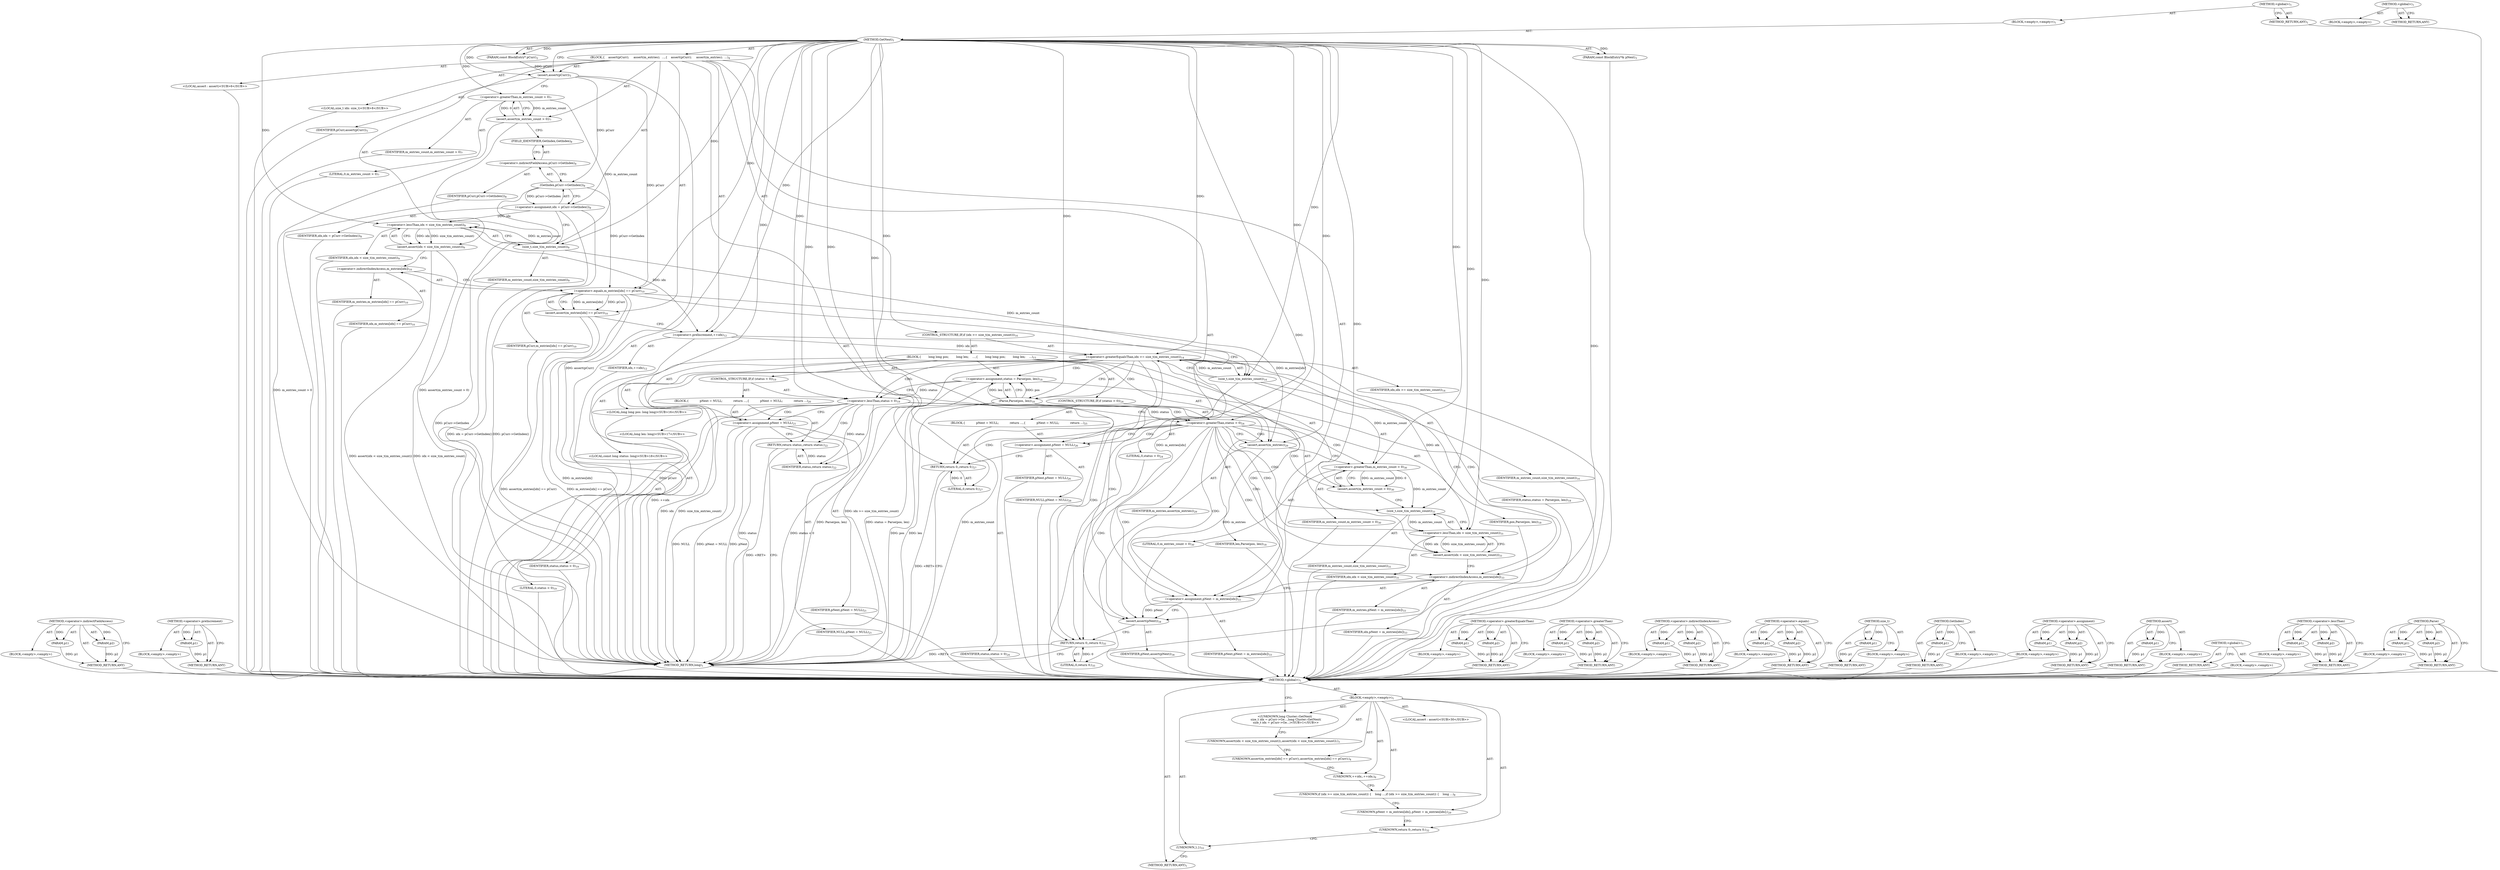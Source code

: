 digraph "&lt;global&gt;" {
vulnerable_138 [label=<(METHOD,&lt;operator&gt;.indirectFieldAccess)>];
vulnerable_139 [label=<(PARAM,p1)>];
vulnerable_140 [label=<(PARAM,p2)>];
vulnerable_141 [label=<(BLOCK,&lt;empty&gt;,&lt;empty&gt;)>];
vulnerable_142 [label=<(METHOD_RETURN,ANY)>];
vulnerable_162 [label=<(METHOD,&lt;operator&gt;.preIncrement)>];
vulnerable_163 [label=<(PARAM,p1)>];
vulnerable_164 [label=<(BLOCK,&lt;empty&gt;,&lt;empty&gt;)>];
vulnerable_165 [label=<(METHOD_RETURN,ANY)>];
vulnerable_6 [label=<(METHOD,&lt;global&gt;)<SUB>1</SUB>>];
vulnerable_7 [label=<(BLOCK,&lt;empty&gt;,&lt;empty&gt;)<SUB>1</SUB>>];
vulnerable_8 [label=<(METHOD,GetNext)<SUB>1</SUB>>];
vulnerable_9 [label=<(PARAM,const BlockEntry* pCurr)<SUB>2</SUB>>];
vulnerable_10 [label=<(PARAM,const BlockEntry*&amp; pNext)<SUB>3</SUB>>];
vulnerable_11 [label=<(BLOCK,{
    assert(pCurr);
     assert(m_entries);
  ...,{
    assert(pCurr);
     assert(m_entries);
  ...)<SUB>4</SUB>>];
vulnerable_12 [label=<(assert,assert(pCurr))<SUB>5</SUB>>];
vulnerable_13 [label=<(IDENTIFIER,pCurr,assert(pCurr))<SUB>5</SUB>>];
vulnerable_14 [label="<(LOCAL,assert : assert)<SUB>6</SUB>>"];
vulnerable_15 [label=<(assert,assert(m_entries_count &gt; 0))<SUB>7</SUB>>];
vulnerable_16 [label=<(&lt;operator&gt;.greaterThan,m_entries_count &gt; 0)<SUB>7</SUB>>];
vulnerable_17 [label=<(IDENTIFIER,m_entries_count,m_entries_count &gt; 0)<SUB>7</SUB>>];
vulnerable_18 [label=<(LITERAL,0,m_entries_count &gt; 0)<SUB>7</SUB>>];
vulnerable_19 [label="<(LOCAL,size_t idx: size_t)<SUB>8</SUB>>"];
vulnerable_20 [label=<(&lt;operator&gt;.assignment,idx = pCurr-&gt;GetIndex())<SUB>8</SUB>>];
vulnerable_21 [label=<(IDENTIFIER,idx,idx = pCurr-&gt;GetIndex())<SUB>8</SUB>>];
vulnerable_22 [label=<(GetIndex,pCurr-&gt;GetIndex())<SUB>8</SUB>>];
vulnerable_23 [label=<(&lt;operator&gt;.indirectFieldAccess,pCurr-&gt;GetIndex)<SUB>8</SUB>>];
vulnerable_24 [label=<(IDENTIFIER,pCurr,pCurr-&gt;GetIndex())<SUB>8</SUB>>];
vulnerable_25 [label=<(FIELD_IDENTIFIER,GetIndex,GetIndex)<SUB>8</SUB>>];
vulnerable_26 [label=<(assert,assert(idx &lt; size_t(m_entries_count)))<SUB>9</SUB>>];
vulnerable_27 [label=<(&lt;operator&gt;.lessThan,idx &lt; size_t(m_entries_count))<SUB>9</SUB>>];
vulnerable_28 [label=<(IDENTIFIER,idx,idx &lt; size_t(m_entries_count))<SUB>9</SUB>>];
vulnerable_29 [label=<(size_t,size_t(m_entries_count))<SUB>9</SUB>>];
vulnerable_30 [label=<(IDENTIFIER,m_entries_count,size_t(m_entries_count))<SUB>9</SUB>>];
vulnerable_31 [label=<(assert,assert(m_entries[idx] == pCurr))<SUB>10</SUB>>];
vulnerable_32 [label=<(&lt;operator&gt;.equals,m_entries[idx] == pCurr)<SUB>10</SUB>>];
vulnerable_33 [label=<(&lt;operator&gt;.indirectIndexAccess,m_entries[idx])<SUB>10</SUB>>];
vulnerable_34 [label=<(IDENTIFIER,m_entries,m_entries[idx] == pCurr)<SUB>10</SUB>>];
vulnerable_35 [label=<(IDENTIFIER,idx,m_entries[idx] == pCurr)<SUB>10</SUB>>];
vulnerable_36 [label=<(IDENTIFIER,pCurr,m_entries[idx] == pCurr)<SUB>10</SUB>>];
vulnerable_37 [label=<(&lt;operator&gt;.preIncrement,++idx)<SUB>12</SUB>>];
vulnerable_38 [label=<(IDENTIFIER,idx,++idx)<SUB>12</SUB>>];
vulnerable_39 [label=<(CONTROL_STRUCTURE,IF,if (idx &gt;= size_t(m_entries_count)))<SUB>14</SUB>>];
vulnerable_40 [label=<(&lt;operator&gt;.greaterEqualsThan,idx &gt;= size_t(m_entries_count))<SUB>14</SUB>>];
vulnerable_41 [label=<(IDENTIFIER,idx,idx &gt;= size_t(m_entries_count))<SUB>14</SUB>>];
vulnerable_42 [label=<(size_t,size_t(m_entries_count))<SUB>14</SUB>>];
vulnerable_43 [label=<(IDENTIFIER,m_entries_count,size_t(m_entries_count))<SUB>14</SUB>>];
vulnerable_44 [label=<(BLOCK,{
        long long pos;
        long len;
    ...,{
        long long pos;
        long len;
    ...)<SUB>15</SUB>>];
vulnerable_45 [label="<(LOCAL,long long pos: long long)<SUB>16</SUB>>"];
vulnerable_46 [label="<(LOCAL,long len: long)<SUB>17</SUB>>"];
vulnerable_47 [label="<(LOCAL,const long status: long)<SUB>18</SUB>>"];
vulnerable_48 [label=<(&lt;operator&gt;.assignment,status = Parse(pos, len))<SUB>18</SUB>>];
vulnerable_49 [label=<(IDENTIFIER,status,status = Parse(pos, len))<SUB>18</SUB>>];
vulnerable_50 [label=<(Parse,Parse(pos, len))<SUB>18</SUB>>];
vulnerable_51 [label=<(IDENTIFIER,pos,Parse(pos, len))<SUB>18</SUB>>];
vulnerable_52 [label=<(IDENTIFIER,len,Parse(pos, len))<SUB>18</SUB>>];
vulnerable_53 [label=<(CONTROL_STRUCTURE,IF,if (status &lt; 0))<SUB>19</SUB>>];
vulnerable_54 [label=<(&lt;operator&gt;.lessThan,status &lt; 0)<SUB>19</SUB>>];
vulnerable_55 [label=<(IDENTIFIER,status,status &lt; 0)<SUB>19</SUB>>];
vulnerable_56 [label=<(LITERAL,0,status &lt; 0)<SUB>19</SUB>>];
vulnerable_57 [label=<(BLOCK,{
            pNext = NULL;
            return ...,{
            pNext = NULL;
            return ...)<SUB>20</SUB>>];
vulnerable_58 [label=<(&lt;operator&gt;.assignment,pNext = NULL)<SUB>21</SUB>>];
vulnerable_59 [label=<(IDENTIFIER,pNext,pNext = NULL)<SUB>21</SUB>>];
vulnerable_60 [label=<(IDENTIFIER,NULL,pNext = NULL)<SUB>21</SUB>>];
vulnerable_61 [label=<(RETURN,return status;,return status;)<SUB>22</SUB>>];
vulnerable_62 [label=<(IDENTIFIER,status,return status;)<SUB>22</SUB>>];
vulnerable_63 [label=<(CONTROL_STRUCTURE,IF,if (status &gt; 0))<SUB>24</SUB>>];
vulnerable_64 [label=<(&lt;operator&gt;.greaterThan,status &gt; 0)<SUB>24</SUB>>];
vulnerable_65 [label=<(IDENTIFIER,status,status &gt; 0)<SUB>24</SUB>>];
vulnerable_66 [label=<(LITERAL,0,status &gt; 0)<SUB>24</SUB>>];
vulnerable_67 [label=<(BLOCK,{
            pNext = NULL;
            return ...,{
            pNext = NULL;
            return ...)<SUB>25</SUB>>];
vulnerable_68 [label=<(&lt;operator&gt;.assignment,pNext = NULL)<SUB>26</SUB>>];
vulnerable_69 [label=<(IDENTIFIER,pNext,pNext = NULL)<SUB>26</SUB>>];
vulnerable_70 [label=<(IDENTIFIER,NULL,pNext = NULL)<SUB>26</SUB>>];
vulnerable_71 [label=<(RETURN,return 0;,return 0;)<SUB>27</SUB>>];
vulnerable_72 [label=<(LITERAL,0,return 0;)<SUB>27</SUB>>];
vulnerable_73 [label=<(assert,assert(m_entries))<SUB>29</SUB>>];
vulnerable_74 [label=<(IDENTIFIER,m_entries,assert(m_entries))<SUB>29</SUB>>];
vulnerable_75 [label=<(assert,assert(m_entries_count &gt; 0))<SUB>30</SUB>>];
vulnerable_76 [label=<(&lt;operator&gt;.greaterThan,m_entries_count &gt; 0)<SUB>30</SUB>>];
vulnerable_77 [label=<(IDENTIFIER,m_entries_count,m_entries_count &gt; 0)<SUB>30</SUB>>];
vulnerable_78 [label=<(LITERAL,0,m_entries_count &gt; 0)<SUB>30</SUB>>];
vulnerable_79 [label=<(assert,assert(idx &lt; size_t(m_entries_count)))<SUB>31</SUB>>];
vulnerable_80 [label=<(&lt;operator&gt;.lessThan,idx &lt; size_t(m_entries_count))<SUB>31</SUB>>];
vulnerable_81 [label=<(IDENTIFIER,idx,idx &lt; size_t(m_entries_count))<SUB>31</SUB>>];
vulnerable_82 [label=<(size_t,size_t(m_entries_count))<SUB>31</SUB>>];
vulnerable_83 [label=<(IDENTIFIER,m_entries_count,size_t(m_entries_count))<SUB>31</SUB>>];
vulnerable_84 [label=<(&lt;operator&gt;.assignment,pNext = m_entries[idx])<SUB>33</SUB>>];
vulnerable_85 [label=<(IDENTIFIER,pNext,pNext = m_entries[idx])<SUB>33</SUB>>];
vulnerable_86 [label=<(&lt;operator&gt;.indirectIndexAccess,m_entries[idx])<SUB>33</SUB>>];
vulnerable_87 [label=<(IDENTIFIER,m_entries,pNext = m_entries[idx])<SUB>33</SUB>>];
vulnerable_88 [label=<(IDENTIFIER,idx,pNext = m_entries[idx])<SUB>33</SUB>>];
vulnerable_89 [label=<(assert,assert(pNext))<SUB>34</SUB>>];
vulnerable_90 [label=<(IDENTIFIER,pNext,assert(pNext))<SUB>34</SUB>>];
vulnerable_91 [label=<(RETURN,return 0;,return 0;)<SUB>35</SUB>>];
vulnerable_92 [label=<(LITERAL,0,return 0;)<SUB>35</SUB>>];
vulnerable_93 [label=<(METHOD_RETURN,long)<SUB>1</SUB>>];
vulnerable_95 [label=<(METHOD_RETURN,ANY)<SUB>1</SUB>>];
vulnerable_166 [label=<(METHOD,&lt;operator&gt;.greaterEqualsThan)>];
vulnerable_167 [label=<(PARAM,p1)>];
vulnerable_168 [label=<(PARAM,p2)>];
vulnerable_169 [label=<(BLOCK,&lt;empty&gt;,&lt;empty&gt;)>];
vulnerable_170 [label=<(METHOD_RETURN,ANY)>];
vulnerable_124 [label=<(METHOD,&lt;operator&gt;.greaterThan)>];
vulnerable_125 [label=<(PARAM,p1)>];
vulnerable_126 [label=<(PARAM,p2)>];
vulnerable_127 [label=<(BLOCK,&lt;empty&gt;,&lt;empty&gt;)>];
vulnerable_128 [label=<(METHOD_RETURN,ANY)>];
vulnerable_157 [label=<(METHOD,&lt;operator&gt;.indirectIndexAccess)>];
vulnerable_158 [label=<(PARAM,p1)>];
vulnerable_159 [label=<(PARAM,p2)>];
vulnerable_160 [label=<(BLOCK,&lt;empty&gt;,&lt;empty&gt;)>];
vulnerable_161 [label=<(METHOD_RETURN,ANY)>];
vulnerable_152 [label=<(METHOD,&lt;operator&gt;.equals)>];
vulnerable_153 [label=<(PARAM,p1)>];
vulnerable_154 [label=<(PARAM,p2)>];
vulnerable_155 [label=<(BLOCK,&lt;empty&gt;,&lt;empty&gt;)>];
vulnerable_156 [label=<(METHOD_RETURN,ANY)>];
vulnerable_148 [label=<(METHOD,size_t)>];
vulnerable_149 [label=<(PARAM,p1)>];
vulnerable_150 [label=<(BLOCK,&lt;empty&gt;,&lt;empty&gt;)>];
vulnerable_151 [label=<(METHOD_RETURN,ANY)>];
vulnerable_134 [label=<(METHOD,GetIndex)>];
vulnerable_135 [label=<(PARAM,p1)>];
vulnerable_136 [label=<(BLOCK,&lt;empty&gt;,&lt;empty&gt;)>];
vulnerable_137 [label=<(METHOD_RETURN,ANY)>];
vulnerable_129 [label=<(METHOD,&lt;operator&gt;.assignment)>];
vulnerable_130 [label=<(PARAM,p1)>];
vulnerable_131 [label=<(PARAM,p2)>];
vulnerable_132 [label=<(BLOCK,&lt;empty&gt;,&lt;empty&gt;)>];
vulnerable_133 [label=<(METHOD_RETURN,ANY)>];
vulnerable_120 [label=<(METHOD,assert)>];
vulnerable_121 [label=<(PARAM,p1)>];
vulnerable_122 [label=<(BLOCK,&lt;empty&gt;,&lt;empty&gt;)>];
vulnerable_123 [label=<(METHOD_RETURN,ANY)>];
vulnerable_114 [label=<(METHOD,&lt;global&gt;)<SUB>1</SUB>>];
vulnerable_115 [label=<(BLOCK,&lt;empty&gt;,&lt;empty&gt;)>];
vulnerable_116 [label=<(METHOD_RETURN,ANY)>];
vulnerable_143 [label=<(METHOD,&lt;operator&gt;.lessThan)>];
vulnerable_144 [label=<(PARAM,p1)>];
vulnerable_145 [label=<(PARAM,p2)>];
vulnerable_146 [label=<(BLOCK,&lt;empty&gt;,&lt;empty&gt;)>];
vulnerable_147 [label=<(METHOD_RETURN,ANY)>];
vulnerable_171 [label=<(METHOD,Parse)>];
vulnerable_172 [label=<(PARAM,p1)>];
vulnerable_173 [label=<(PARAM,p2)>];
vulnerable_174 [label=<(BLOCK,&lt;empty&gt;,&lt;empty&gt;)>];
vulnerable_175 [label=<(METHOD_RETURN,ANY)>];
fixed_6 [label=<(METHOD,&lt;global&gt;)<SUB>1</SUB>>];
fixed_7 [label=<(BLOCK,&lt;empty&gt;,&lt;empty&gt;)<SUB>1</SUB>>];
fixed_8 [label="<(UNKNOWN,long Cluster::GetNext(
  size_t idx = pCurr-&gt;Ge...,long Cluster::GetNext(
  size_t idx = pCurr-&gt;Ge...)<SUB>1</SUB>>"];
fixed_9 [label=<(UNKNOWN,assert(idx &lt; size_t(m_entries_count));,assert(idx &lt; size_t(m_entries_count));)<SUB>3</SUB>>];
fixed_10 [label=<(UNKNOWN,assert(m_entries[idx] == pCurr);,assert(m_entries[idx] == pCurr);)<SUB>4</SUB>>];
fixed_11 [label=<(UNKNOWN,++idx;,++idx;)<SUB>6</SUB>>];
fixed_12 [label=<(UNKNOWN,if (idx &gt;= size_t(m_entries_count)) {
    long ...,if (idx &gt;= size_t(m_entries_count)) {
    long ...)<SUB>8</SUB>>];
fixed_13 [label=<(UNKNOWN,pNext = m_entries[idx];,pNext = m_entries[idx];)<SUB>29</SUB>>];
fixed_14 [label="<(LOCAL,assert : assert)<SUB>30</SUB>>"];
fixed_15 [label=<(UNKNOWN,return 0;,return 0;)<SUB>32</SUB>>];
fixed_16 [label=<(UNKNOWN,},})<SUB>33</SUB>>];
fixed_17 [label=<(METHOD_RETURN,ANY)<SUB>1</SUB>>];
fixed_24 [label=<(METHOD,&lt;global&gt;)<SUB>1</SUB>>];
fixed_25 [label=<(BLOCK,&lt;empty&gt;,&lt;empty&gt;)>];
fixed_26 [label=<(METHOD_RETURN,ANY)>];
vulnerable_138 -> vulnerable_139  [key=0, label="AST: "];
vulnerable_138 -> vulnerable_139  [key=1, label="DDG: "];
vulnerable_138 -> vulnerable_141  [key=0, label="AST: "];
vulnerable_138 -> vulnerable_140  [key=0, label="AST: "];
vulnerable_138 -> vulnerable_140  [key=1, label="DDG: "];
vulnerable_138 -> vulnerable_142  [key=0, label="AST: "];
vulnerable_138 -> vulnerable_142  [key=1, label="CFG: "];
vulnerable_139 -> vulnerable_142  [key=0, label="DDG: p1"];
vulnerable_140 -> vulnerable_142  [key=0, label="DDG: p2"];
vulnerable_141 -> fixed_6  [key=0];
vulnerable_142 -> fixed_6  [key=0];
vulnerable_162 -> vulnerable_163  [key=0, label="AST: "];
vulnerable_162 -> vulnerable_163  [key=1, label="DDG: "];
vulnerable_162 -> vulnerable_164  [key=0, label="AST: "];
vulnerable_162 -> vulnerable_165  [key=0, label="AST: "];
vulnerable_162 -> vulnerable_165  [key=1, label="CFG: "];
vulnerable_163 -> vulnerable_165  [key=0, label="DDG: p1"];
vulnerable_164 -> fixed_6  [key=0];
vulnerable_165 -> fixed_6  [key=0];
vulnerable_6 -> vulnerable_7  [key=0, label="AST: "];
vulnerable_6 -> vulnerable_95  [key=0, label="AST: "];
vulnerable_6 -> vulnerable_95  [key=1, label="CFG: "];
vulnerable_7 -> vulnerable_8  [key=0, label="AST: "];
vulnerable_8 -> vulnerable_9  [key=0, label="AST: "];
vulnerable_8 -> vulnerable_9  [key=1, label="DDG: "];
vulnerable_8 -> vulnerable_10  [key=0, label="AST: "];
vulnerable_8 -> vulnerable_10  [key=1, label="DDG: "];
vulnerable_8 -> vulnerable_11  [key=0, label="AST: "];
vulnerable_8 -> vulnerable_93  [key=0, label="AST: "];
vulnerable_8 -> vulnerable_12  [key=0, label="CFG: "];
vulnerable_8 -> vulnerable_12  [key=1, label="DDG: "];
vulnerable_8 -> vulnerable_91  [key=0, label="DDG: "];
vulnerable_8 -> vulnerable_37  [key=0, label="DDG: "];
vulnerable_8 -> vulnerable_89  [key=0, label="DDG: "];
vulnerable_8 -> vulnerable_92  [key=0, label="DDG: "];
vulnerable_8 -> vulnerable_16  [key=0, label="DDG: "];
vulnerable_8 -> vulnerable_27  [key=0, label="DDG: "];
vulnerable_8 -> vulnerable_32  [key=0, label="DDG: "];
vulnerable_8 -> vulnerable_40  [key=0, label="DDG: "];
vulnerable_8 -> vulnerable_29  [key=0, label="DDG: "];
vulnerable_8 -> vulnerable_42  [key=0, label="DDG: "];
vulnerable_8 -> vulnerable_73  [key=0, label="DDG: "];
vulnerable_8 -> vulnerable_50  [key=0, label="DDG: "];
vulnerable_8 -> vulnerable_54  [key=0, label="DDG: "];
vulnerable_8 -> vulnerable_58  [key=0, label="DDG: "];
vulnerable_8 -> vulnerable_64  [key=0, label="DDG: "];
vulnerable_8 -> vulnerable_68  [key=0, label="DDG: "];
vulnerable_8 -> vulnerable_71  [key=0, label="DDG: "];
vulnerable_8 -> vulnerable_76  [key=0, label="DDG: "];
vulnerable_8 -> vulnerable_80  [key=0, label="DDG: "];
vulnerable_8 -> vulnerable_62  [key=0, label="DDG: "];
vulnerable_8 -> vulnerable_72  [key=0, label="DDG: "];
vulnerable_8 -> vulnerable_82  [key=0, label="DDG: "];
vulnerable_9 -> vulnerable_12  [key=0, label="DDG: pCurr"];
vulnerable_10 -> fixed_6  [key=0];
vulnerable_11 -> vulnerable_12  [key=0, label="AST: "];
vulnerable_11 -> vulnerable_14  [key=0, label="AST: "];
vulnerable_11 -> vulnerable_15  [key=0, label="AST: "];
vulnerable_11 -> vulnerable_19  [key=0, label="AST: "];
vulnerable_11 -> vulnerable_20  [key=0, label="AST: "];
vulnerable_11 -> vulnerable_26  [key=0, label="AST: "];
vulnerable_11 -> vulnerable_31  [key=0, label="AST: "];
vulnerable_11 -> vulnerable_37  [key=0, label="AST: "];
vulnerable_11 -> vulnerable_39  [key=0, label="AST: "];
vulnerable_11 -> vulnerable_84  [key=0, label="AST: "];
vulnerable_11 -> vulnerable_89  [key=0, label="AST: "];
vulnerable_11 -> vulnerable_91  [key=0, label="AST: "];
vulnerable_12 -> vulnerable_13  [key=0, label="AST: "];
vulnerable_12 -> vulnerable_16  [key=0, label="CFG: "];
vulnerable_12 -> vulnerable_93  [key=0, label="DDG: assert(pCurr)"];
vulnerable_12 -> vulnerable_22  [key=0, label="DDG: pCurr"];
vulnerable_12 -> vulnerable_32  [key=0, label="DDG: pCurr"];
vulnerable_13 -> fixed_6  [key=0];
vulnerable_14 -> fixed_6  [key=0];
vulnerable_15 -> vulnerable_16  [key=0, label="AST: "];
vulnerable_15 -> vulnerable_25  [key=0, label="CFG: "];
vulnerable_15 -> vulnerable_93  [key=0, label="DDG: m_entries_count &gt; 0"];
vulnerable_15 -> vulnerable_93  [key=1, label="DDG: assert(m_entries_count &gt; 0)"];
vulnerable_16 -> vulnerable_17  [key=0, label="AST: "];
vulnerable_16 -> vulnerable_18  [key=0, label="AST: "];
vulnerable_16 -> vulnerable_15  [key=0, label="CFG: "];
vulnerable_16 -> vulnerable_15  [key=1, label="DDG: m_entries_count"];
vulnerable_16 -> vulnerable_15  [key=2, label="DDG: 0"];
vulnerable_16 -> vulnerable_29  [key=0, label="DDG: m_entries_count"];
vulnerable_17 -> fixed_6  [key=0];
vulnerable_18 -> fixed_6  [key=0];
vulnerable_19 -> fixed_6  [key=0];
vulnerable_20 -> vulnerable_21  [key=0, label="AST: "];
vulnerable_20 -> vulnerable_22  [key=0, label="AST: "];
vulnerable_20 -> vulnerable_29  [key=0, label="CFG: "];
vulnerable_20 -> vulnerable_93  [key=0, label="DDG: pCurr-&gt;GetIndex()"];
vulnerable_20 -> vulnerable_93  [key=1, label="DDG: idx = pCurr-&gt;GetIndex()"];
vulnerable_20 -> vulnerable_27  [key=0, label="DDG: idx"];
vulnerable_21 -> fixed_6  [key=0];
vulnerable_22 -> vulnerable_23  [key=0, label="AST: "];
vulnerable_22 -> vulnerable_20  [key=0, label="CFG: "];
vulnerable_22 -> vulnerable_20  [key=1, label="DDG: pCurr-&gt;GetIndex"];
vulnerable_22 -> vulnerable_93  [key=0, label="DDG: pCurr-&gt;GetIndex"];
vulnerable_22 -> vulnerable_32  [key=0, label="DDG: pCurr-&gt;GetIndex"];
vulnerable_23 -> vulnerable_24  [key=0, label="AST: "];
vulnerable_23 -> vulnerable_25  [key=0, label="AST: "];
vulnerable_23 -> vulnerable_22  [key=0, label="CFG: "];
vulnerable_24 -> fixed_6  [key=0];
vulnerable_25 -> vulnerable_23  [key=0, label="CFG: "];
vulnerable_26 -> vulnerable_27  [key=0, label="AST: "];
vulnerable_26 -> vulnerable_33  [key=0, label="CFG: "];
vulnerable_26 -> vulnerable_93  [key=0, label="DDG: idx &lt; size_t(m_entries_count)"];
vulnerable_26 -> vulnerable_93  [key=1, label="DDG: assert(idx &lt; size_t(m_entries_count))"];
vulnerable_27 -> vulnerable_28  [key=0, label="AST: "];
vulnerable_27 -> vulnerable_29  [key=0, label="AST: "];
vulnerable_27 -> vulnerable_26  [key=0, label="CFG: "];
vulnerable_27 -> vulnerable_26  [key=1, label="DDG: idx"];
vulnerable_27 -> vulnerable_26  [key=2, label="DDG: size_t(m_entries_count)"];
vulnerable_27 -> vulnerable_37  [key=0, label="DDG: idx"];
vulnerable_28 -> fixed_6  [key=0];
vulnerable_29 -> vulnerable_30  [key=0, label="AST: "];
vulnerable_29 -> vulnerable_27  [key=0, label="CFG: "];
vulnerable_29 -> vulnerable_27  [key=1, label="DDG: m_entries_count"];
vulnerable_29 -> vulnerable_42  [key=0, label="DDG: m_entries_count"];
vulnerable_30 -> fixed_6  [key=0];
vulnerable_31 -> vulnerable_32  [key=0, label="AST: "];
vulnerable_31 -> vulnerable_37  [key=0, label="CFG: "];
vulnerable_31 -> vulnerable_93  [key=0, label="DDG: m_entries[idx] == pCurr"];
vulnerable_31 -> vulnerable_93  [key=1, label="DDG: assert(m_entries[idx] == pCurr)"];
vulnerable_32 -> vulnerable_33  [key=0, label="AST: "];
vulnerable_32 -> vulnerable_36  [key=0, label="AST: "];
vulnerable_32 -> vulnerable_31  [key=0, label="CFG: "];
vulnerable_32 -> vulnerable_31  [key=1, label="DDG: m_entries[idx]"];
vulnerable_32 -> vulnerable_31  [key=2, label="DDG: pCurr"];
vulnerable_32 -> vulnerable_93  [key=0, label="DDG: m_entries[idx]"];
vulnerable_32 -> vulnerable_93  [key=1, label="DDG: pCurr"];
vulnerable_32 -> vulnerable_84  [key=0, label="DDG: m_entries[idx]"];
vulnerable_32 -> vulnerable_73  [key=0, label="DDG: m_entries[idx]"];
vulnerable_33 -> vulnerable_34  [key=0, label="AST: "];
vulnerable_33 -> vulnerable_35  [key=0, label="AST: "];
vulnerable_33 -> vulnerable_32  [key=0, label="CFG: "];
vulnerable_34 -> fixed_6  [key=0];
vulnerable_35 -> fixed_6  [key=0];
vulnerable_36 -> fixed_6  [key=0];
vulnerable_37 -> vulnerable_38  [key=0, label="AST: "];
vulnerable_37 -> vulnerable_42  [key=0, label="CFG: "];
vulnerable_37 -> vulnerable_93  [key=0, label="DDG: ++idx"];
vulnerable_37 -> vulnerable_40  [key=0, label="DDG: idx"];
vulnerable_38 -> fixed_6  [key=0];
vulnerable_39 -> vulnerable_40  [key=0, label="AST: "];
vulnerable_39 -> vulnerable_44  [key=0, label="AST: "];
vulnerable_40 -> vulnerable_41  [key=0, label="AST: "];
vulnerable_40 -> vulnerable_42  [key=0, label="AST: "];
vulnerable_40 -> vulnerable_50  [key=0, label="CFG: "];
vulnerable_40 -> vulnerable_50  [key=1, label="CDG: "];
vulnerable_40 -> vulnerable_86  [key=0, label="CFG: "];
vulnerable_40 -> vulnerable_86  [key=1, label="CDG: "];
vulnerable_40 -> vulnerable_93  [key=0, label="DDG: idx"];
vulnerable_40 -> vulnerable_93  [key=1, label="DDG: size_t(m_entries_count)"];
vulnerable_40 -> vulnerable_93  [key=2, label="DDG: idx &gt;= size_t(m_entries_count)"];
vulnerable_40 -> vulnerable_80  [key=0, label="DDG: idx"];
vulnerable_40 -> vulnerable_48  [key=0, label="CDG: "];
vulnerable_40 -> vulnerable_89  [key=0, label="CDG: "];
vulnerable_40 -> vulnerable_84  [key=0, label="CDG: "];
vulnerable_40 -> vulnerable_91  [key=0, label="CDG: "];
vulnerable_40 -> vulnerable_54  [key=0, label="CDG: "];
vulnerable_41 -> fixed_6  [key=0];
vulnerable_42 -> vulnerable_43  [key=0, label="AST: "];
vulnerable_42 -> vulnerable_40  [key=0, label="CFG: "];
vulnerable_42 -> vulnerable_40  [key=1, label="DDG: m_entries_count"];
vulnerable_42 -> vulnerable_93  [key=0, label="DDG: m_entries_count"];
vulnerable_42 -> vulnerable_76  [key=0, label="DDG: m_entries_count"];
vulnerable_43 -> fixed_6  [key=0];
vulnerable_44 -> vulnerable_45  [key=0, label="AST: "];
vulnerable_44 -> vulnerable_46  [key=0, label="AST: "];
vulnerable_44 -> vulnerable_47  [key=0, label="AST: "];
vulnerable_44 -> vulnerable_48  [key=0, label="AST: "];
vulnerable_44 -> vulnerable_53  [key=0, label="AST: "];
vulnerable_44 -> vulnerable_63  [key=0, label="AST: "];
vulnerable_44 -> vulnerable_73  [key=0, label="AST: "];
vulnerable_44 -> vulnerable_75  [key=0, label="AST: "];
vulnerable_44 -> vulnerable_79  [key=0, label="AST: "];
vulnerable_45 -> fixed_6  [key=0];
vulnerable_46 -> fixed_6  [key=0];
vulnerable_47 -> fixed_6  [key=0];
vulnerable_48 -> vulnerable_49  [key=0, label="AST: "];
vulnerable_48 -> vulnerable_50  [key=0, label="AST: "];
vulnerable_48 -> vulnerable_54  [key=0, label="CFG: "];
vulnerable_48 -> vulnerable_54  [key=1, label="DDG: status"];
vulnerable_48 -> vulnerable_93  [key=0, label="DDG: Parse(pos, len)"];
vulnerable_48 -> vulnerable_93  [key=1, label="DDG: status = Parse(pos, len)"];
vulnerable_49 -> fixed_6  [key=0];
vulnerable_50 -> vulnerable_51  [key=0, label="AST: "];
vulnerable_50 -> vulnerable_52  [key=0, label="AST: "];
vulnerable_50 -> vulnerable_48  [key=0, label="CFG: "];
vulnerable_50 -> vulnerable_48  [key=1, label="DDG: pos"];
vulnerable_50 -> vulnerable_48  [key=2, label="DDG: len"];
vulnerable_50 -> vulnerable_93  [key=0, label="DDG: pos"];
vulnerable_50 -> vulnerable_93  [key=1, label="DDG: len"];
vulnerable_51 -> fixed_6  [key=0];
vulnerable_52 -> fixed_6  [key=0];
vulnerable_53 -> vulnerable_54  [key=0, label="AST: "];
vulnerable_53 -> vulnerable_57  [key=0, label="AST: "];
vulnerable_54 -> vulnerable_55  [key=0, label="AST: "];
vulnerable_54 -> vulnerable_56  [key=0, label="AST: "];
vulnerable_54 -> vulnerable_58  [key=0, label="CFG: "];
vulnerable_54 -> vulnerable_58  [key=1, label="CDG: "];
vulnerable_54 -> vulnerable_64  [key=0, label="CFG: "];
vulnerable_54 -> vulnerable_64  [key=1, label="DDG: status"];
vulnerable_54 -> vulnerable_64  [key=2, label="CDG: "];
vulnerable_54 -> vulnerable_93  [key=0, label="DDG: status"];
vulnerable_54 -> vulnerable_93  [key=1, label="DDG: status &lt; 0"];
vulnerable_54 -> vulnerable_62  [key=0, label="DDG: status"];
vulnerable_54 -> vulnerable_61  [key=0, label="CDG: "];
vulnerable_55 -> fixed_6  [key=0];
vulnerable_56 -> fixed_6  [key=0];
vulnerable_57 -> vulnerable_58  [key=0, label="AST: "];
vulnerable_57 -> vulnerable_61  [key=0, label="AST: "];
vulnerable_58 -> vulnerable_59  [key=0, label="AST: "];
vulnerable_58 -> vulnerable_60  [key=0, label="AST: "];
vulnerable_58 -> vulnerable_61  [key=0, label="CFG: "];
vulnerable_58 -> vulnerable_93  [key=0, label="DDG: pNext"];
vulnerable_58 -> vulnerable_93  [key=1, label="DDG: NULL"];
vulnerable_58 -> vulnerable_93  [key=2, label="DDG: pNext = NULL"];
vulnerable_59 -> fixed_6  [key=0];
vulnerable_60 -> fixed_6  [key=0];
vulnerable_61 -> vulnerable_62  [key=0, label="AST: "];
vulnerable_61 -> vulnerable_93  [key=0, label="CFG: "];
vulnerable_61 -> vulnerable_93  [key=1, label="DDG: &lt;RET&gt;"];
vulnerable_62 -> vulnerable_61  [key=0, label="DDG: status"];
vulnerable_63 -> vulnerable_64  [key=0, label="AST: "];
vulnerable_63 -> vulnerable_67  [key=0, label="AST: "];
vulnerable_64 -> vulnerable_65  [key=0, label="AST: "];
vulnerable_64 -> vulnerable_66  [key=0, label="AST: "];
vulnerable_64 -> vulnerable_68  [key=0, label="CFG: "];
vulnerable_64 -> vulnerable_68  [key=1, label="CDG: "];
vulnerable_64 -> vulnerable_73  [key=0, label="CFG: "];
vulnerable_64 -> vulnerable_73  [key=1, label="CDG: "];
vulnerable_64 -> vulnerable_80  [key=0, label="CDG: "];
vulnerable_64 -> vulnerable_89  [key=0, label="CDG: "];
vulnerable_64 -> vulnerable_71  [key=0, label="CDG: "];
vulnerable_64 -> vulnerable_75  [key=0, label="CDG: "];
vulnerable_64 -> vulnerable_84  [key=0, label="CDG: "];
vulnerable_64 -> vulnerable_76  [key=0, label="CDG: "];
vulnerable_64 -> vulnerable_91  [key=0, label="CDG: "];
vulnerable_64 -> vulnerable_82  [key=0, label="CDG: "];
vulnerable_64 -> vulnerable_79  [key=0, label="CDG: "];
vulnerable_64 -> vulnerable_86  [key=0, label="CDG: "];
vulnerable_65 -> fixed_6  [key=0];
vulnerable_66 -> fixed_6  [key=0];
vulnerable_67 -> vulnerable_68  [key=0, label="AST: "];
vulnerable_67 -> vulnerable_71  [key=0, label="AST: "];
vulnerable_68 -> vulnerable_69  [key=0, label="AST: "];
vulnerable_68 -> vulnerable_70  [key=0, label="AST: "];
vulnerable_68 -> vulnerable_71  [key=0, label="CFG: "];
vulnerable_69 -> fixed_6  [key=0];
vulnerable_70 -> fixed_6  [key=0];
vulnerable_71 -> vulnerable_72  [key=0, label="AST: "];
vulnerable_71 -> vulnerable_93  [key=0, label="CFG: "];
vulnerable_71 -> vulnerable_93  [key=1, label="DDG: &lt;RET&gt;"];
vulnerable_72 -> vulnerable_71  [key=0, label="DDG: 0"];
vulnerable_73 -> vulnerable_74  [key=0, label="AST: "];
vulnerable_73 -> vulnerable_76  [key=0, label="CFG: "];
vulnerable_73 -> vulnerable_84  [key=0, label="DDG: m_entries"];
vulnerable_74 -> fixed_6  [key=0];
vulnerable_75 -> vulnerable_76  [key=0, label="AST: "];
vulnerable_75 -> vulnerable_82  [key=0, label="CFG: "];
vulnerable_76 -> vulnerable_77  [key=0, label="AST: "];
vulnerable_76 -> vulnerable_78  [key=0, label="AST: "];
vulnerable_76 -> vulnerable_75  [key=0, label="CFG: "];
vulnerable_76 -> vulnerable_75  [key=1, label="DDG: m_entries_count"];
vulnerable_76 -> vulnerable_75  [key=2, label="DDG: 0"];
vulnerable_76 -> vulnerable_82  [key=0, label="DDG: m_entries_count"];
vulnerable_77 -> fixed_6  [key=0];
vulnerable_78 -> fixed_6  [key=0];
vulnerable_79 -> vulnerable_80  [key=0, label="AST: "];
vulnerable_79 -> vulnerable_86  [key=0, label="CFG: "];
vulnerable_80 -> vulnerable_81  [key=0, label="AST: "];
vulnerable_80 -> vulnerable_82  [key=0, label="AST: "];
vulnerable_80 -> vulnerable_79  [key=0, label="CFG: "];
vulnerable_80 -> vulnerable_79  [key=1, label="DDG: idx"];
vulnerable_80 -> vulnerable_79  [key=2, label="DDG: size_t(m_entries_count)"];
vulnerable_81 -> fixed_6  [key=0];
vulnerable_82 -> vulnerable_83  [key=0, label="AST: "];
vulnerable_82 -> vulnerable_80  [key=0, label="CFG: "];
vulnerable_82 -> vulnerable_80  [key=1, label="DDG: m_entries_count"];
vulnerable_83 -> fixed_6  [key=0];
vulnerable_84 -> vulnerable_85  [key=0, label="AST: "];
vulnerable_84 -> vulnerable_86  [key=0, label="AST: "];
vulnerable_84 -> vulnerable_89  [key=0, label="CFG: "];
vulnerable_84 -> vulnerable_89  [key=1, label="DDG: pNext"];
vulnerable_85 -> fixed_6  [key=0];
vulnerable_86 -> vulnerable_87  [key=0, label="AST: "];
vulnerable_86 -> vulnerable_88  [key=0, label="AST: "];
vulnerable_86 -> vulnerable_84  [key=0, label="CFG: "];
vulnerable_87 -> fixed_6  [key=0];
vulnerable_88 -> fixed_6  [key=0];
vulnerable_89 -> vulnerable_90  [key=0, label="AST: "];
vulnerable_89 -> vulnerable_91  [key=0, label="CFG: "];
vulnerable_90 -> fixed_6  [key=0];
vulnerable_91 -> vulnerable_92  [key=0, label="AST: "];
vulnerable_91 -> vulnerable_93  [key=0, label="CFG: "];
vulnerable_91 -> vulnerable_93  [key=1, label="DDG: &lt;RET&gt;"];
vulnerable_92 -> vulnerable_91  [key=0, label="DDG: 0"];
vulnerable_93 -> fixed_6  [key=0];
vulnerable_95 -> fixed_6  [key=0];
vulnerable_166 -> vulnerable_167  [key=0, label="AST: "];
vulnerable_166 -> vulnerable_167  [key=1, label="DDG: "];
vulnerable_166 -> vulnerable_169  [key=0, label="AST: "];
vulnerable_166 -> vulnerable_168  [key=0, label="AST: "];
vulnerable_166 -> vulnerable_168  [key=1, label="DDG: "];
vulnerable_166 -> vulnerable_170  [key=0, label="AST: "];
vulnerable_166 -> vulnerable_170  [key=1, label="CFG: "];
vulnerable_167 -> vulnerable_170  [key=0, label="DDG: p1"];
vulnerable_168 -> vulnerable_170  [key=0, label="DDG: p2"];
vulnerable_169 -> fixed_6  [key=0];
vulnerable_170 -> fixed_6  [key=0];
vulnerable_124 -> vulnerable_125  [key=0, label="AST: "];
vulnerable_124 -> vulnerable_125  [key=1, label="DDG: "];
vulnerable_124 -> vulnerable_127  [key=0, label="AST: "];
vulnerable_124 -> vulnerable_126  [key=0, label="AST: "];
vulnerable_124 -> vulnerable_126  [key=1, label="DDG: "];
vulnerable_124 -> vulnerable_128  [key=0, label="AST: "];
vulnerable_124 -> vulnerable_128  [key=1, label="CFG: "];
vulnerable_125 -> vulnerable_128  [key=0, label="DDG: p1"];
vulnerable_126 -> vulnerable_128  [key=0, label="DDG: p2"];
vulnerable_127 -> fixed_6  [key=0];
vulnerable_128 -> fixed_6  [key=0];
vulnerable_157 -> vulnerable_158  [key=0, label="AST: "];
vulnerable_157 -> vulnerable_158  [key=1, label="DDG: "];
vulnerable_157 -> vulnerable_160  [key=0, label="AST: "];
vulnerable_157 -> vulnerable_159  [key=0, label="AST: "];
vulnerable_157 -> vulnerable_159  [key=1, label="DDG: "];
vulnerable_157 -> vulnerable_161  [key=0, label="AST: "];
vulnerable_157 -> vulnerable_161  [key=1, label="CFG: "];
vulnerable_158 -> vulnerable_161  [key=0, label="DDG: p1"];
vulnerable_159 -> vulnerable_161  [key=0, label="DDG: p2"];
vulnerable_160 -> fixed_6  [key=0];
vulnerable_161 -> fixed_6  [key=0];
vulnerable_152 -> vulnerable_153  [key=0, label="AST: "];
vulnerable_152 -> vulnerable_153  [key=1, label="DDG: "];
vulnerable_152 -> vulnerable_155  [key=0, label="AST: "];
vulnerable_152 -> vulnerable_154  [key=0, label="AST: "];
vulnerable_152 -> vulnerable_154  [key=1, label="DDG: "];
vulnerable_152 -> vulnerable_156  [key=0, label="AST: "];
vulnerable_152 -> vulnerable_156  [key=1, label="CFG: "];
vulnerable_153 -> vulnerable_156  [key=0, label="DDG: p1"];
vulnerable_154 -> vulnerable_156  [key=0, label="DDG: p2"];
vulnerable_155 -> fixed_6  [key=0];
vulnerable_156 -> fixed_6  [key=0];
vulnerable_148 -> vulnerable_149  [key=0, label="AST: "];
vulnerable_148 -> vulnerable_149  [key=1, label="DDG: "];
vulnerable_148 -> vulnerable_150  [key=0, label="AST: "];
vulnerable_148 -> vulnerable_151  [key=0, label="AST: "];
vulnerable_148 -> vulnerable_151  [key=1, label="CFG: "];
vulnerable_149 -> vulnerable_151  [key=0, label="DDG: p1"];
vulnerable_150 -> fixed_6  [key=0];
vulnerable_151 -> fixed_6  [key=0];
vulnerable_134 -> vulnerable_135  [key=0, label="AST: "];
vulnerable_134 -> vulnerable_135  [key=1, label="DDG: "];
vulnerable_134 -> vulnerable_136  [key=0, label="AST: "];
vulnerable_134 -> vulnerable_137  [key=0, label="AST: "];
vulnerable_134 -> vulnerable_137  [key=1, label="CFG: "];
vulnerable_135 -> vulnerable_137  [key=0, label="DDG: p1"];
vulnerable_136 -> fixed_6  [key=0];
vulnerable_137 -> fixed_6  [key=0];
vulnerable_129 -> vulnerable_130  [key=0, label="AST: "];
vulnerable_129 -> vulnerable_130  [key=1, label="DDG: "];
vulnerable_129 -> vulnerable_132  [key=0, label="AST: "];
vulnerable_129 -> vulnerable_131  [key=0, label="AST: "];
vulnerable_129 -> vulnerable_131  [key=1, label="DDG: "];
vulnerable_129 -> vulnerable_133  [key=0, label="AST: "];
vulnerable_129 -> vulnerable_133  [key=1, label="CFG: "];
vulnerable_130 -> vulnerable_133  [key=0, label="DDG: p1"];
vulnerable_131 -> vulnerable_133  [key=0, label="DDG: p2"];
vulnerable_132 -> fixed_6  [key=0];
vulnerable_133 -> fixed_6  [key=0];
vulnerable_120 -> vulnerable_121  [key=0, label="AST: "];
vulnerable_120 -> vulnerable_121  [key=1, label="DDG: "];
vulnerable_120 -> vulnerable_122  [key=0, label="AST: "];
vulnerable_120 -> vulnerable_123  [key=0, label="AST: "];
vulnerable_120 -> vulnerable_123  [key=1, label="CFG: "];
vulnerable_121 -> vulnerable_123  [key=0, label="DDG: p1"];
vulnerable_122 -> fixed_6  [key=0];
vulnerable_123 -> fixed_6  [key=0];
vulnerable_114 -> vulnerable_115  [key=0, label="AST: "];
vulnerable_114 -> vulnerable_116  [key=0, label="AST: "];
vulnerable_114 -> vulnerable_116  [key=1, label="CFG: "];
vulnerable_115 -> fixed_6  [key=0];
vulnerable_116 -> fixed_6  [key=0];
vulnerable_143 -> vulnerable_144  [key=0, label="AST: "];
vulnerable_143 -> vulnerable_144  [key=1, label="DDG: "];
vulnerable_143 -> vulnerable_146  [key=0, label="AST: "];
vulnerable_143 -> vulnerable_145  [key=0, label="AST: "];
vulnerable_143 -> vulnerable_145  [key=1, label="DDG: "];
vulnerable_143 -> vulnerable_147  [key=0, label="AST: "];
vulnerable_143 -> vulnerable_147  [key=1, label="CFG: "];
vulnerable_144 -> vulnerable_147  [key=0, label="DDG: p1"];
vulnerable_145 -> vulnerable_147  [key=0, label="DDG: p2"];
vulnerable_146 -> fixed_6  [key=0];
vulnerable_147 -> fixed_6  [key=0];
vulnerable_171 -> vulnerable_172  [key=0, label="AST: "];
vulnerable_171 -> vulnerable_172  [key=1, label="DDG: "];
vulnerable_171 -> vulnerable_174  [key=0, label="AST: "];
vulnerable_171 -> vulnerable_173  [key=0, label="AST: "];
vulnerable_171 -> vulnerable_173  [key=1, label="DDG: "];
vulnerable_171 -> vulnerable_175  [key=0, label="AST: "];
vulnerable_171 -> vulnerable_175  [key=1, label="CFG: "];
vulnerable_172 -> vulnerable_175  [key=0, label="DDG: p1"];
vulnerable_173 -> vulnerable_175  [key=0, label="DDG: p2"];
vulnerable_174 -> fixed_6  [key=0];
vulnerable_175 -> fixed_6  [key=0];
fixed_6 -> fixed_7  [key=0, label="AST: "];
fixed_6 -> fixed_17  [key=0, label="AST: "];
fixed_6 -> fixed_8  [key=0, label="CFG: "];
fixed_7 -> fixed_8  [key=0, label="AST: "];
fixed_7 -> fixed_9  [key=0, label="AST: "];
fixed_7 -> fixed_10  [key=0, label="AST: "];
fixed_7 -> fixed_11  [key=0, label="AST: "];
fixed_7 -> fixed_12  [key=0, label="AST: "];
fixed_7 -> fixed_13  [key=0, label="AST: "];
fixed_7 -> fixed_14  [key=0, label="AST: "];
fixed_7 -> fixed_15  [key=0, label="AST: "];
fixed_7 -> fixed_16  [key=0, label="AST: "];
fixed_8 -> fixed_9  [key=0, label="CFG: "];
fixed_9 -> fixed_10  [key=0, label="CFG: "];
fixed_10 -> fixed_11  [key=0, label="CFG: "];
fixed_11 -> fixed_12  [key=0, label="CFG: "];
fixed_12 -> fixed_13  [key=0, label="CFG: "];
fixed_13 -> fixed_15  [key=0, label="CFG: "];
fixed_15 -> fixed_16  [key=0, label="CFG: "];
fixed_16 -> fixed_17  [key=0, label="CFG: "];
fixed_24 -> fixed_25  [key=0, label="AST: "];
fixed_24 -> fixed_26  [key=0, label="AST: "];
fixed_24 -> fixed_26  [key=1, label="CFG: "];
}
